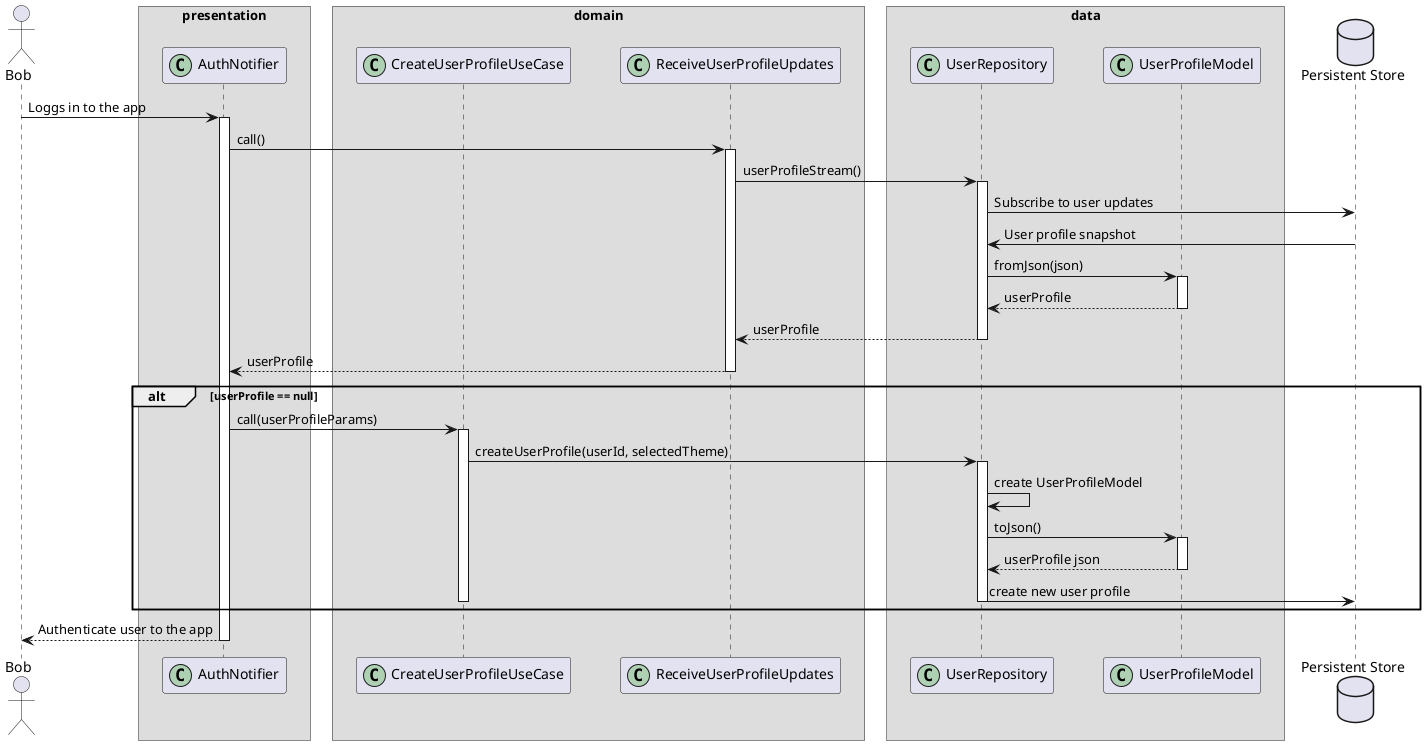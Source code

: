 @startuml web_layers_sequence_diagram
    skinparam ParticipantPadding 20
    skinparam BoxPadding 10

    actor Bob

    box "presentation"
        participant AuthNotifier << (C,#ADD1B2) >>
    end box

    box "domain"
        participant CreateUserProfileUseCase << (C,#ADD1B2) >>
        participant ReceiveUserProfileUpdates << (C,#ADD1B2) >>
    end box

    box "data"
        participant UserRepository << (C,#ADD1B2) >>
        participant UserProfileModel << (C,#ADD1B2) >>
    end box

    database "Persistent Store" as PS

    Bob -> AuthNotifier : Loggs in to the app
    activate AuthNotifier

    AuthNotifier -> ReceiveUserProfileUpdates : call()
    activate ReceiveUserProfileUpdates

    ReceiveUserProfileUpdates -> UserRepository : userProfileStream()
    activate UserRepository

    UserRepository -> PS : Subscribe to user updates

    PS -> UserRepository : User profile snapshot

    UserRepository -> UserProfileModel : fromJson(json)
    activate UserProfileModel

    return userProfile
    return userProfile
    return userProfile

    alt userProfile == null

        AuthNotifier -> CreateUserProfileUseCase : call(userProfileParams)

        activate CreateUserProfileUseCase
        CreateUserProfileUseCase -> UserRepository : createUserProfile(userId, selectedTheme)
        activate UserRepository
        UserRepository -> UserRepository : create UserProfileModel
        UserRepository -> UserProfileModel : toJson()
        activate UserProfileModel
        return userProfile json
        UserRepository -> PS : create new user profile
        deactivate UserRepository
        deactivate CreateUserProfileUseCase
    end

    return Authenticate user to the app



    deactivate UserRepository
    deactivate ReceiveUserProfileUpdates
    deactivate AuthNotifier

@enduml